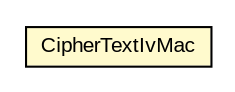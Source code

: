 #!/usr/local/bin/dot
#
# Class diagram 
# Generated by UMLGraph version R5_6-24-gf6e263 (http://www.umlgraph.org/)
#

digraph G {
	edge [fontname="arial",fontsize=10,labelfontname="arial",labelfontsize=10];
	node [fontname="arial",fontsize=10,shape=plaintext];
	nodesep=0.25;
	ranksep=0.5;
	// org.miloss.fgsms.common.AesCbcWithIntegrity.CipherTextIvMac
	c119904 [label=<<table title="org.miloss.fgsms.common.AesCbcWithIntegrity.CipherTextIvMac" border="0" cellborder="1" cellspacing="0" cellpadding="2" port="p" bgcolor="lemonChiffon" href="./AesCbcWithIntegrity.CipherTextIvMac.html">
		<tr><td><table border="0" cellspacing="0" cellpadding="1">
<tr><td align="center" balign="center"> CipherTextIvMac </td></tr>
		</table></td></tr>
		</table>>, URL="./AesCbcWithIntegrity.CipherTextIvMac.html", fontname="arial", fontcolor="black", fontsize=10.0];
}

